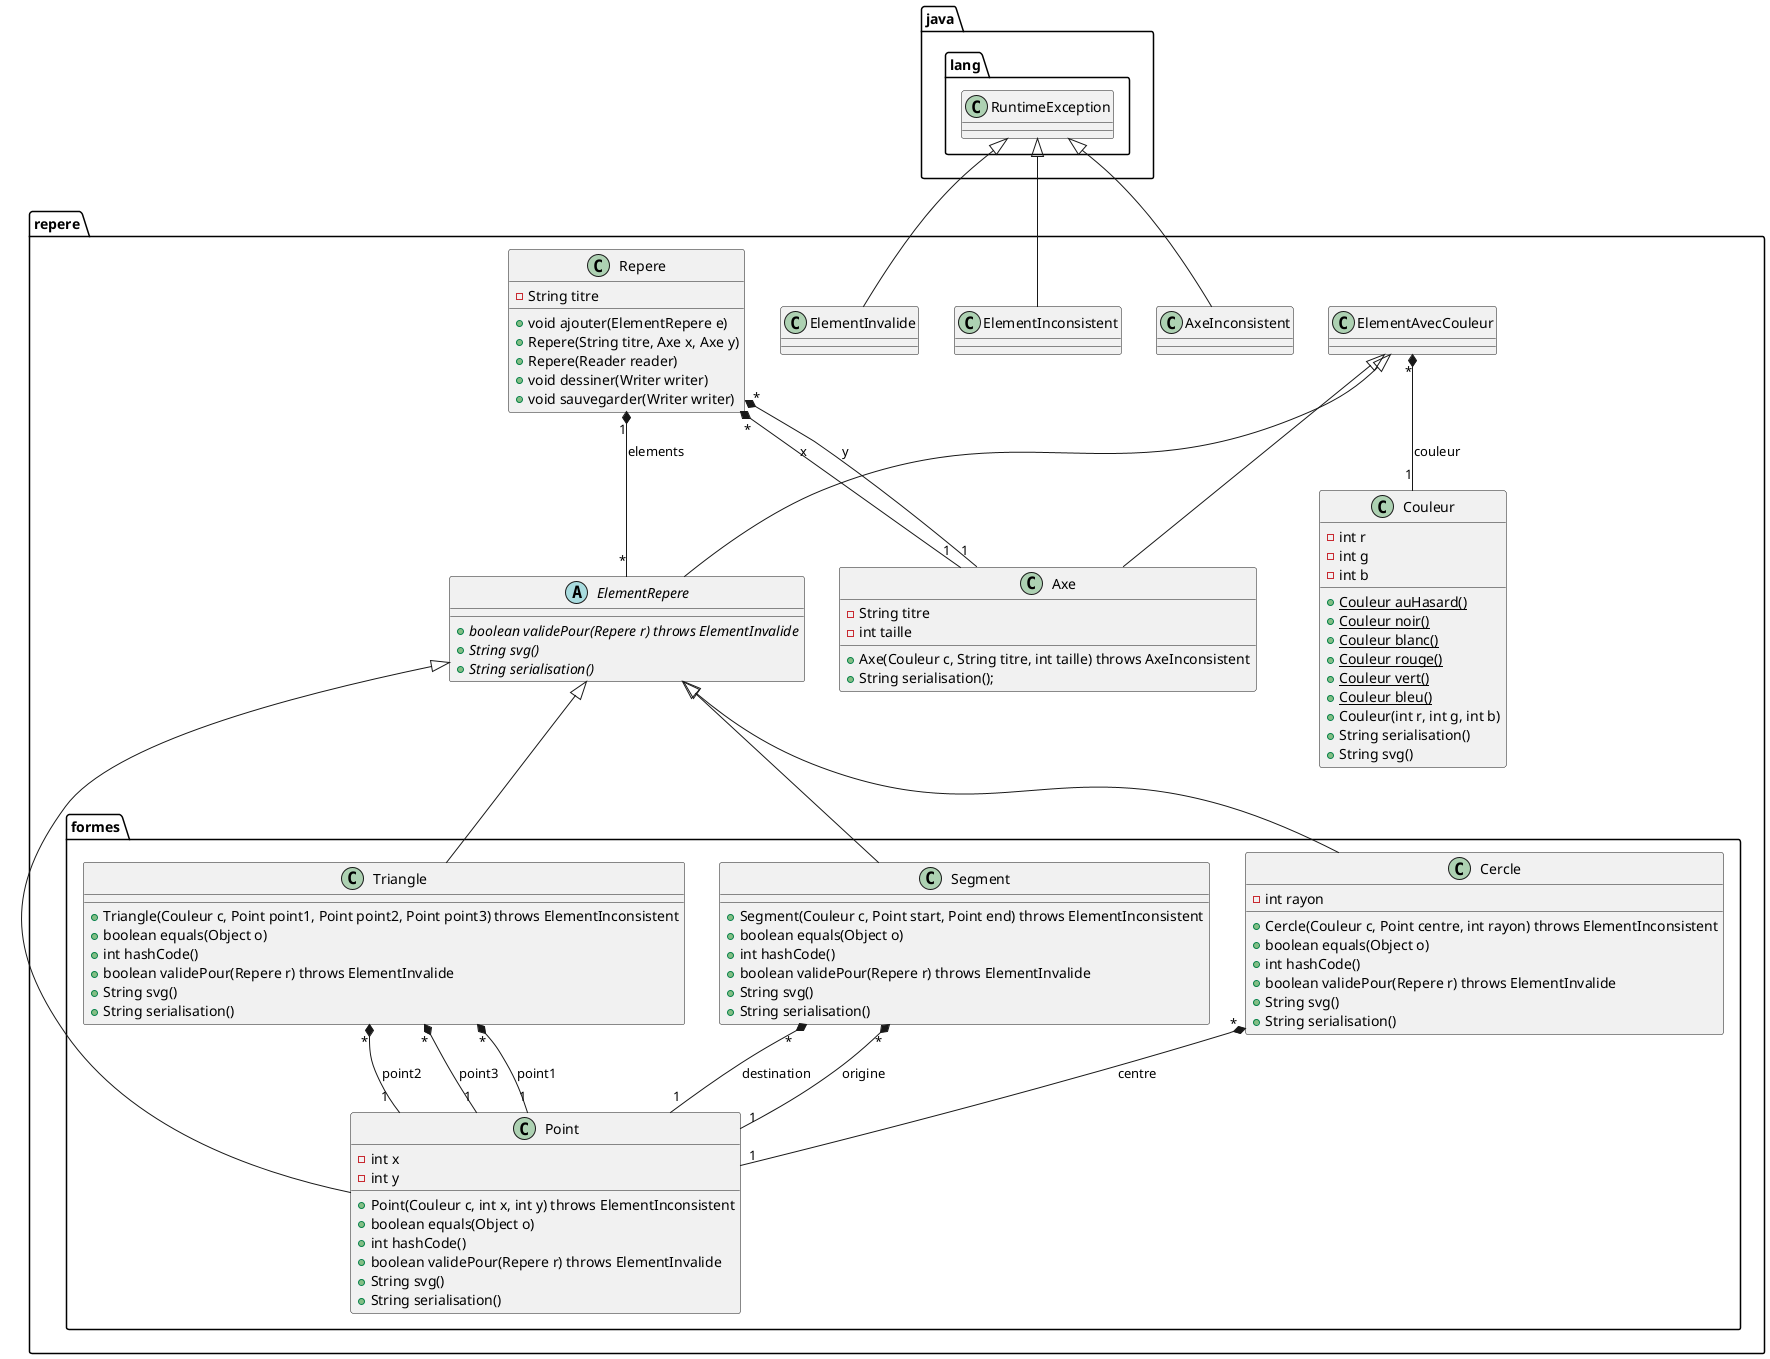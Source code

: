 @startuml tp2_uml.png
package java.lang {

class RuntimeException {
}

}

package repere {

abstract class ElementRepere {
+ {abstract} boolean validePour(Repere r) throws ElementInvalide
+ {abstract} String svg()
+ {abstract} String serialisation()
}

ElementAvecCouleur <|-- Axe
ElementAvecCouleur <|-- ElementRepere
ElementAvecCouleur "*" *-- "1" Couleur : couleur

class Couleur {
- int r
- int g
- int b
+ {static} Couleur auHasard()
+ {static} Couleur noir()
+ {static} Couleur blanc()
+ {static} Couleur rouge()
+ {static} Couleur vert()
+ {static} Couleur bleu()
+ Couleur(int r, int g, int b)
+ String serialisation()
+ String svg()
}

RuntimeException <|-- ElementInvalide
RuntimeException <|-- ElementInconsistent

class Axe {
- String titre
- int taille
+ Axe(Couleur c, String titre, int taille) throws AxeInconsistent
+ String serialisation();
}

RuntimeException <|-- AxeInconsistent

class Repere {
- String titre
+ void ajouter(ElementRepere e)
+ Repere(String titre, Axe x, Axe y)
+ Repere(Reader reader)
+ void dessiner(Writer writer)
+ void sauvegarder(Writer writer)
}

Repere "*" *-- "1" Axe : x
Repere "*" *-- "1" Axe : y
Repere "1" *-- "*" ElementRepere : elements

}

package repere.formes {

ElementRepere <|-- Segment
Segment "*" *-- "1" Point : origine
Segment "*" *-- "1" Point : destination
class Segment {
+ Segment(Couleur c, Point start, Point end) throws ElementInconsistent
+ boolean equals(Object o)
+ int hashCode()
+ boolean validePour(Repere r) throws ElementInvalide
+ String svg()
+ String serialisation()
}

ElementRepere <|-- Point
class Point {
- int x
- int y
+ Point(Couleur c, int x, int y) throws ElementInconsistent
+ boolean equals(Object o)
+ int hashCode()
+ boolean validePour(Repere r) throws ElementInvalide
+ String svg()
+ String serialisation()
}

ElementRepere <|-- Cercle
Cercle "*" *-- "1" Point : centre
class Cercle {
- int rayon
+ Cercle(Couleur c, Point centre, int rayon) throws ElementInconsistent
+ boolean equals(Object o)
+ int hashCode()
+ boolean validePour(Repere r) throws ElementInvalide
+ String svg()
+ String serialisation()
}

ElementRepere <|-- Triangle
Triangle "*" *-- "1" Point : point1
Triangle "*" *-- "1" Point : point2
Triangle "*" *-- "1" Point : point3
class Triangle {
+ Triangle(Couleur c, Point point1, Point point2, Point point3) throws ElementInconsistent
+ boolean equals(Object o)
+ int hashCode()
+ boolean validePour(Repere r) throws ElementInvalide
+ String svg()
+ String serialisation()
}

}
@enduml
